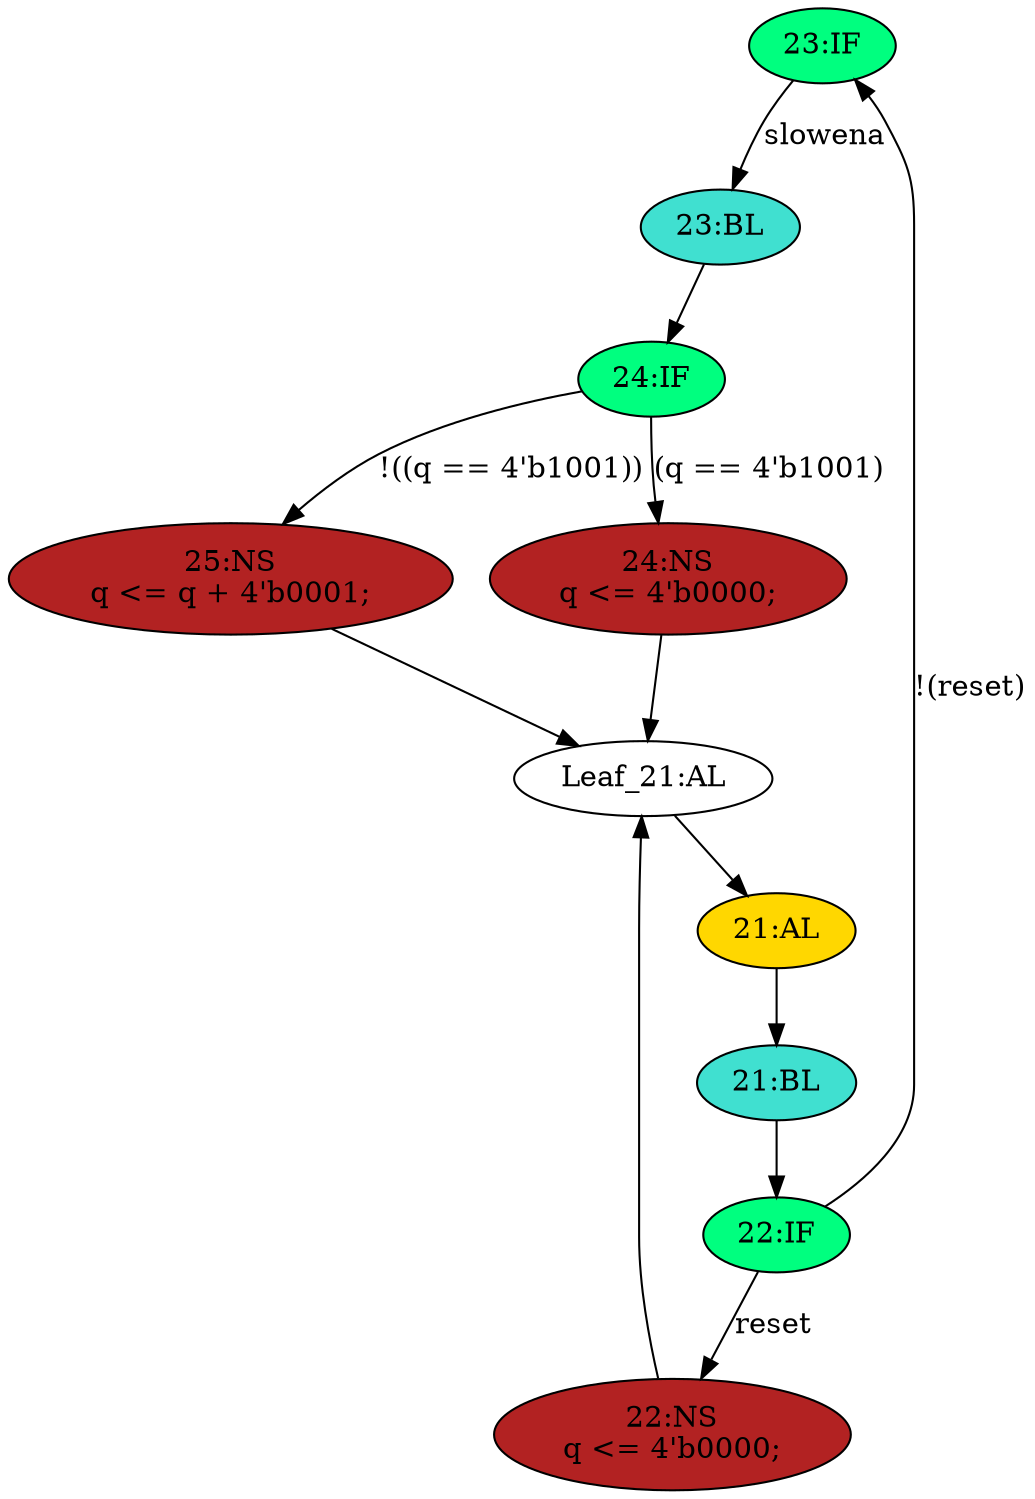 strict digraph "compose( ,  )" {
	node [label="\N"];
	"23:IF"	[ast="<pyverilog.vparser.ast.IfStatement object at 0x7f423c4e4d10>",
		fillcolor=springgreen,
		label="23:IF",
		statements="[]",
		style=filled,
		typ=IfStatement];
	"23:BL"	[ast="<pyverilog.vparser.ast.Block object at 0x7f423c4e43d0>",
		fillcolor=turquoise,
		label="23:BL",
		statements="[]",
		style=filled,
		typ=Block];
	"23:IF" -> "23:BL"	[cond="['slowena']",
		label=slowena,
		lineno=23];
	"22:IF"	[ast="<pyverilog.vparser.ast.IfStatement object at 0x7f423c4f7390>",
		fillcolor=springgreen,
		label="22:IF",
		statements="[]",
		style=filled,
		typ=IfStatement];
	"22:IF" -> "23:IF"	[cond="['reset']",
		label="!(reset)",
		lineno=22];
	"22:NS"	[ast="<pyverilog.vparser.ast.NonblockingSubstitution object at 0x7f423c496910>",
		fillcolor=firebrick,
		label="22:NS
q <= 4'b0000;",
		statements="[<pyverilog.vparser.ast.NonblockingSubstitution object at 0x7f423c496910>]",
		style=filled,
		typ=NonblockingSubstitution];
	"22:IF" -> "22:NS"	[cond="['reset']",
		label=reset,
		lineno=22];
	"21:BL"	[ast="<pyverilog.vparser.ast.Block object at 0x7f423c5750d0>",
		fillcolor=turquoise,
		label="21:BL",
		statements="[]",
		style=filled,
		typ=Block];
	"21:BL" -> "22:IF"	[cond="[]",
		lineno=None];
	"Leaf_21:AL"	[def_var="['q']",
		label="Leaf_21:AL"];
	"21:AL"	[ast="<pyverilog.vparser.ast.Always object at 0x7f423c483fd0>",
		clk_sens=True,
		fillcolor=gold,
		label="21:AL",
		sens="['clk']",
		statements="[]",
		style=filled,
		typ=Always,
		use_var="['reset', 'q', 'slowena']"];
	"Leaf_21:AL" -> "21:AL";
	"21:AL" -> "21:BL"	[cond="[]",
		lineno=None];
	"22:NS" -> "Leaf_21:AL"	[cond="[]",
		lineno=None];
	"25:NS"	[ast="<pyverilog.vparser.ast.NonblockingSubstitution object at 0x7f423c4f2250>",
		fillcolor=firebrick,
		label="25:NS
q <= q + 4'b0001;",
		statements="[<pyverilog.vparser.ast.NonblockingSubstitution object at 0x7f423c4f2250>]",
		style=filled,
		typ=NonblockingSubstitution];
	"25:NS" -> "Leaf_21:AL"	[cond="[]",
		lineno=None];
	"24:IF"	[ast="<pyverilog.vparser.ast.IfStatement object at 0x7f423c48ebd0>",
		fillcolor=springgreen,
		label="24:IF",
		statements="[]",
		style=filled,
		typ=IfStatement];
	"24:IF" -> "25:NS"	[cond="['q']",
		label="!((q == 4'b1001))",
		lineno=24];
	"24:NS"	[ast="<pyverilog.vparser.ast.NonblockingSubstitution object at 0x7f423c48ecd0>",
		fillcolor=firebrick,
		label="24:NS
q <= 4'b0000;",
		statements="[<pyverilog.vparser.ast.NonblockingSubstitution object at 0x7f423c48ecd0>]",
		style=filled,
		typ=NonblockingSubstitution];
	"24:IF" -> "24:NS"	[cond="['q']",
		label="(q == 4'b1001)",
		lineno=24];
	"24:NS" -> "Leaf_21:AL"	[cond="[]",
		lineno=None];
	"23:BL" -> "24:IF"	[cond="[]",
		lineno=None];
}
